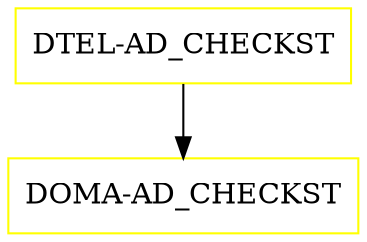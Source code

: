 digraph G {
  "DTEL-AD_CHECKST" [shape=box,color=yellow];
  "DOMA-AD_CHECKST" [shape=box,color=yellow,URL="./DOMA_AD_CHECKST.html"];
  "DTEL-AD_CHECKST" -> "DOMA-AD_CHECKST";
}
